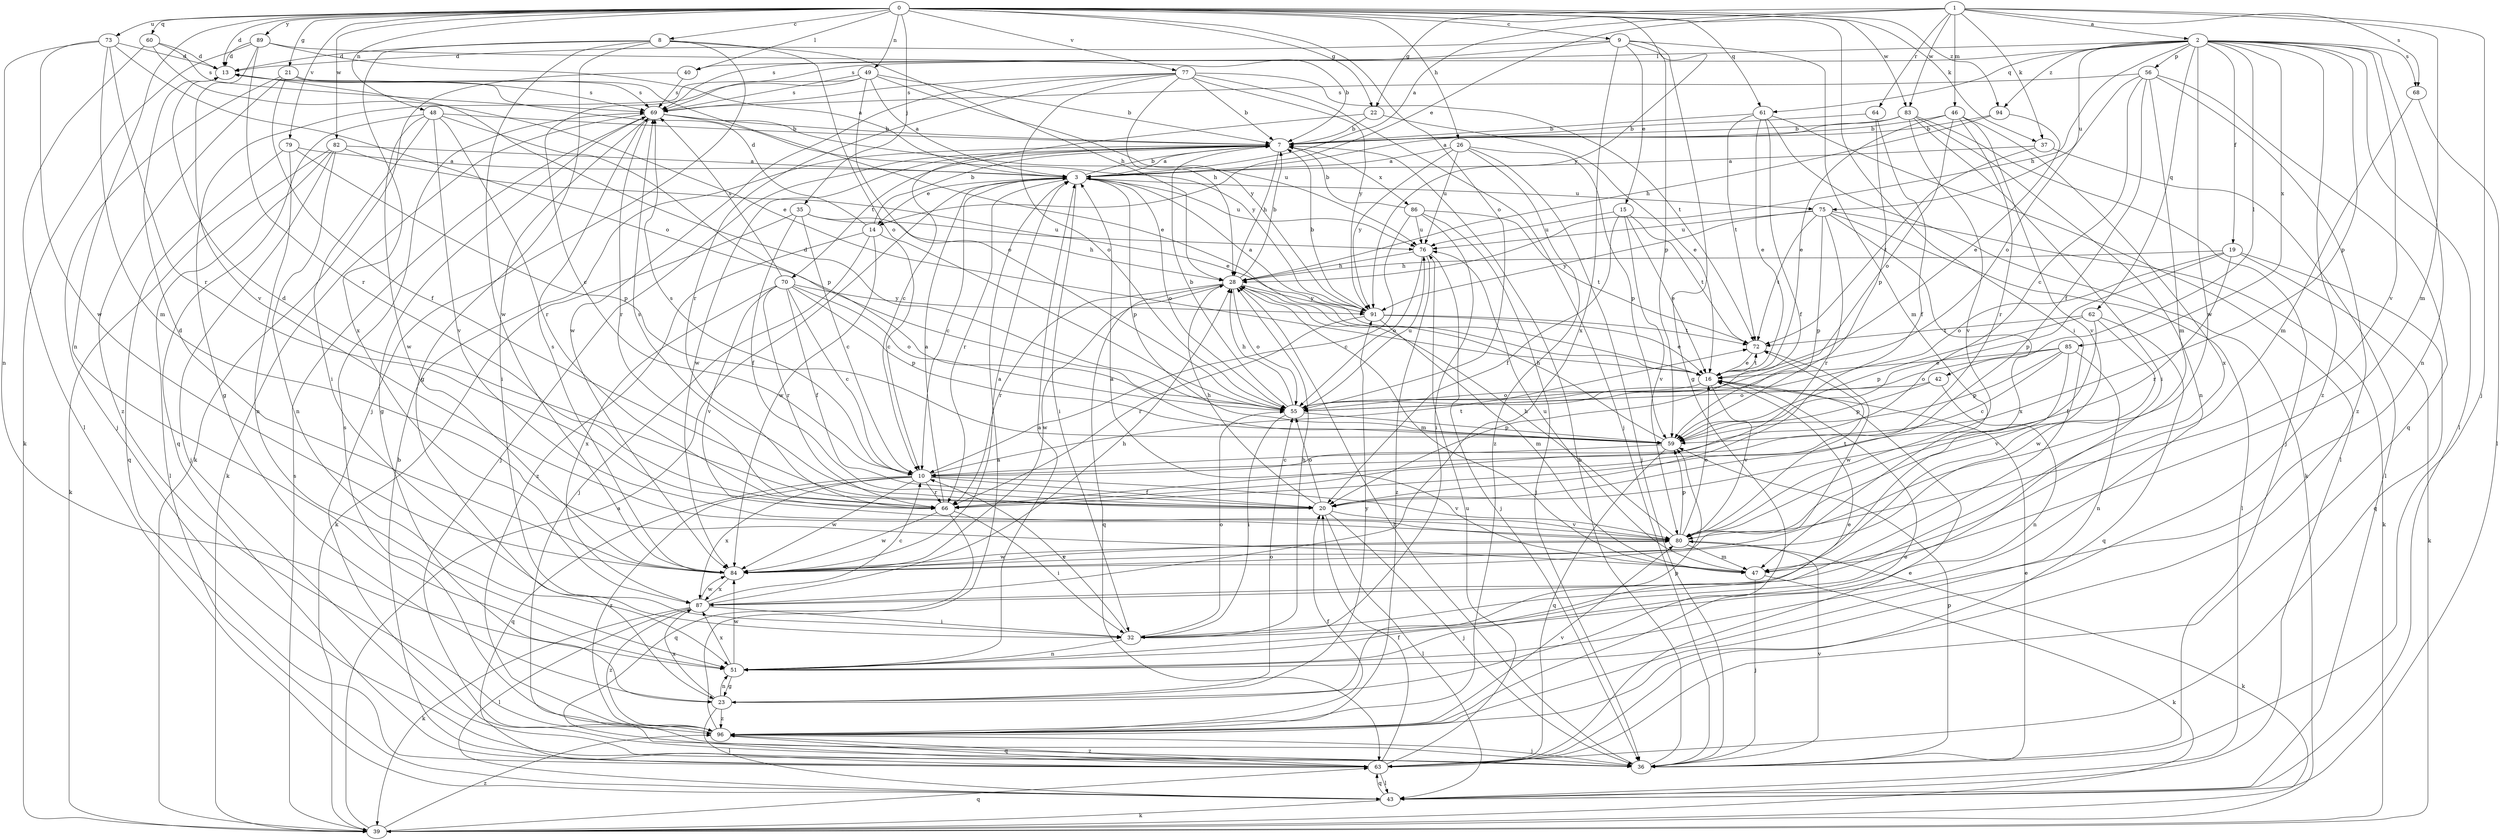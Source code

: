 strict digraph  {
0;
1;
2;
3;
7;
8;
9;
10;
13;
14;
15;
16;
19;
20;
21;
22;
23;
26;
28;
32;
35;
36;
37;
39;
40;
42;
43;
46;
47;
48;
49;
51;
55;
56;
59;
60;
61;
62;
63;
64;
66;
68;
69;
70;
72;
73;
75;
76;
77;
79;
80;
82;
83;
84;
85;
86;
87;
89;
91;
94;
96;
0 -> 8  [label=c];
0 -> 9  [label=c];
0 -> 13  [label=d];
0 -> 21  [label=g];
0 -> 22  [label=g];
0 -> 26  [label=h];
0 -> 32  [label=i];
0 -> 35  [label=j];
0 -> 37  [label=k];
0 -> 40  [label=l];
0 -> 48  [label=n];
0 -> 49  [label=n];
0 -> 51  [label=n];
0 -> 55  [label=o];
0 -> 60  [label=q];
0 -> 61  [label=q];
0 -> 73  [label=u];
0 -> 77  [label=v];
0 -> 79  [label=v];
0 -> 82  [label=w];
0 -> 83  [label=w];
0 -> 89  [label=y];
0 -> 91  [label=y];
0 -> 94  [label=z];
1 -> 2  [label=a];
1 -> 3  [label=a];
1 -> 14  [label=e];
1 -> 22  [label=g];
1 -> 36  [label=j];
1 -> 37  [label=k];
1 -> 46  [label=m];
1 -> 47  [label=m];
1 -> 64  [label=r];
1 -> 68  [label=s];
1 -> 83  [label=w];
2 -> 19  [label=f];
2 -> 28  [label=h];
2 -> 40  [label=l];
2 -> 42  [label=l];
2 -> 43  [label=l];
2 -> 51  [label=n];
2 -> 56  [label=p];
2 -> 59  [label=p];
2 -> 61  [label=q];
2 -> 62  [label=q];
2 -> 68  [label=s];
2 -> 69  [label=s];
2 -> 75  [label=u];
2 -> 80  [label=v];
2 -> 84  [label=w];
2 -> 85  [label=x];
2 -> 94  [label=z];
2 -> 96  [label=z];
3 -> 7  [label=b];
3 -> 10  [label=c];
3 -> 14  [label=e];
3 -> 32  [label=i];
3 -> 55  [label=o];
3 -> 59  [label=p];
3 -> 66  [label=r];
3 -> 75  [label=u];
3 -> 76  [label=u];
7 -> 3  [label=a];
7 -> 28  [label=h];
7 -> 36  [label=j];
7 -> 70  [label=t];
7 -> 84  [label=w];
7 -> 86  [label=x];
8 -> 13  [label=d];
8 -> 23  [label=g];
8 -> 28  [label=h];
8 -> 36  [label=j];
8 -> 55  [label=o];
8 -> 84  [label=w];
8 -> 87  [label=x];
9 -> 13  [label=d];
9 -> 15  [label=e];
9 -> 23  [label=g];
9 -> 47  [label=m];
9 -> 59  [label=p];
9 -> 69  [label=s];
9 -> 87  [label=x];
10 -> 20  [label=f];
10 -> 63  [label=q];
10 -> 66  [label=r];
10 -> 69  [label=s];
10 -> 72  [label=t];
10 -> 80  [label=v];
10 -> 84  [label=w];
10 -> 87  [label=x];
10 -> 96  [label=z];
13 -> 69  [label=s];
14 -> 7  [label=b];
14 -> 10  [label=c];
14 -> 13  [label=d];
14 -> 36  [label=j];
14 -> 84  [label=w];
14 -> 96  [label=z];
15 -> 16  [label=e];
15 -> 20  [label=f];
15 -> 72  [label=t];
15 -> 76  [label=u];
15 -> 80  [label=v];
16 -> 55  [label=o];
16 -> 72  [label=t];
16 -> 80  [label=v];
19 -> 28  [label=h];
19 -> 39  [label=k];
19 -> 55  [label=o];
19 -> 59  [label=p];
19 -> 63  [label=q];
19 -> 66  [label=r];
20 -> 13  [label=d];
20 -> 28  [label=h];
20 -> 36  [label=j];
20 -> 43  [label=l];
20 -> 55  [label=o];
20 -> 69  [label=s];
20 -> 80  [label=v];
21 -> 16  [label=e];
21 -> 20  [label=f];
21 -> 36  [label=j];
21 -> 69  [label=s];
21 -> 96  [label=z];
22 -> 7  [label=b];
22 -> 10  [label=c];
22 -> 16  [label=e];
23 -> 43  [label=l];
23 -> 51  [label=n];
23 -> 55  [label=o];
23 -> 59  [label=p];
23 -> 87  [label=x];
23 -> 91  [label=y];
23 -> 96  [label=z];
26 -> 3  [label=a];
26 -> 36  [label=j];
26 -> 59  [label=p];
26 -> 76  [label=u];
26 -> 91  [label=y];
26 -> 96  [label=z];
28 -> 7  [label=b];
28 -> 47  [label=m];
28 -> 55  [label=o];
28 -> 63  [label=q];
28 -> 66  [label=r];
28 -> 84  [label=w];
28 -> 91  [label=y];
32 -> 10  [label=c];
32 -> 28  [label=h];
32 -> 51  [label=n];
32 -> 55  [label=o];
35 -> 10  [label=c];
35 -> 20  [label=f];
35 -> 28  [label=h];
35 -> 39  [label=k];
35 -> 76  [label=u];
36 -> 7  [label=b];
36 -> 16  [label=e];
36 -> 28  [label=h];
36 -> 59  [label=p];
36 -> 80  [label=v];
37 -> 3  [label=a];
37 -> 43  [label=l];
37 -> 72  [label=t];
39 -> 3  [label=a];
39 -> 63  [label=q];
39 -> 69  [label=s];
39 -> 96  [label=z];
40 -> 39  [label=k];
40 -> 69  [label=s];
42 -> 51  [label=n];
42 -> 55  [label=o];
42 -> 59  [label=p];
43 -> 39  [label=k];
43 -> 63  [label=q];
46 -> 7  [label=b];
46 -> 16  [label=e];
46 -> 55  [label=o];
46 -> 66  [label=r];
46 -> 80  [label=v];
46 -> 87  [label=x];
47 -> 3  [label=a];
47 -> 36  [label=j];
47 -> 39  [label=k];
47 -> 76  [label=u];
48 -> 7  [label=b];
48 -> 32  [label=i];
48 -> 59  [label=p];
48 -> 63  [label=q];
48 -> 66  [label=r];
48 -> 80  [label=v];
48 -> 84  [label=w];
49 -> 3  [label=a];
49 -> 7  [label=b];
49 -> 10  [label=c];
49 -> 23  [label=g];
49 -> 55  [label=o];
49 -> 69  [label=s];
49 -> 91  [label=y];
51 -> 3  [label=a];
51 -> 16  [label=e];
51 -> 23  [label=g];
51 -> 84  [label=w];
51 -> 87  [label=x];
55 -> 7  [label=b];
55 -> 13  [label=d];
55 -> 28  [label=h];
55 -> 32  [label=i];
55 -> 59  [label=p];
55 -> 76  [label=u];
56 -> 10  [label=c];
56 -> 20  [label=f];
56 -> 47  [label=m];
56 -> 55  [label=o];
56 -> 63  [label=q];
56 -> 69  [label=s];
56 -> 96  [label=z];
59 -> 10  [label=c];
59 -> 28  [label=h];
59 -> 63  [label=q];
60 -> 13  [label=d];
60 -> 16  [label=e];
60 -> 43  [label=l];
60 -> 69  [label=s];
61 -> 7  [label=b];
61 -> 16  [label=e];
61 -> 20  [label=f];
61 -> 39  [label=k];
61 -> 43  [label=l];
61 -> 72  [label=t];
62 -> 20  [label=f];
62 -> 59  [label=p];
62 -> 63  [label=q];
62 -> 72  [label=t];
62 -> 84  [label=w];
63 -> 7  [label=b];
63 -> 16  [label=e];
63 -> 20  [label=f];
63 -> 43  [label=l];
63 -> 76  [label=u];
63 -> 96  [label=z];
64 -> 7  [label=b];
64 -> 20  [label=f];
64 -> 59  [label=p];
66 -> 3  [label=a];
66 -> 32  [label=i];
66 -> 63  [label=q];
66 -> 84  [label=w];
68 -> 43  [label=l];
68 -> 47  [label=m];
69 -> 7  [label=b];
69 -> 23  [label=g];
69 -> 32  [label=i];
69 -> 39  [label=k];
69 -> 66  [label=r];
69 -> 76  [label=u];
69 -> 91  [label=y];
70 -> 10  [label=c];
70 -> 20  [label=f];
70 -> 55  [label=o];
70 -> 59  [label=p];
70 -> 66  [label=r];
70 -> 69  [label=s];
70 -> 80  [label=v];
70 -> 87  [label=x];
70 -> 91  [label=y];
72 -> 16  [label=e];
72 -> 84  [label=w];
73 -> 13  [label=d];
73 -> 47  [label=m];
73 -> 51  [label=n];
73 -> 55  [label=o];
73 -> 66  [label=r];
73 -> 84  [label=w];
75 -> 39  [label=k];
75 -> 43  [label=l];
75 -> 59  [label=p];
75 -> 66  [label=r];
75 -> 72  [label=t];
75 -> 76  [label=u];
75 -> 87  [label=x];
75 -> 91  [label=y];
76 -> 28  [label=h];
76 -> 36  [label=j];
76 -> 55  [label=o];
76 -> 96  [label=z];
77 -> 7  [label=b];
77 -> 28  [label=h];
77 -> 36  [label=j];
77 -> 55  [label=o];
77 -> 66  [label=r];
77 -> 69  [label=s];
77 -> 72  [label=t];
77 -> 84  [label=w];
77 -> 91  [label=y];
79 -> 3  [label=a];
79 -> 51  [label=n];
79 -> 59  [label=p];
79 -> 63  [label=q];
80 -> 16  [label=e];
80 -> 28  [label=h];
80 -> 39  [label=k];
80 -> 47  [label=m];
80 -> 59  [label=p];
80 -> 72  [label=t];
80 -> 84  [label=w];
82 -> 3  [label=a];
82 -> 16  [label=e];
82 -> 36  [label=j];
82 -> 39  [label=k];
82 -> 43  [label=l];
82 -> 51  [label=n];
83 -> 3  [label=a];
83 -> 7  [label=b];
83 -> 32  [label=i];
83 -> 36  [label=j];
83 -> 51  [label=n];
83 -> 80  [label=v];
84 -> 3  [label=a];
84 -> 13  [label=d];
84 -> 69  [label=s];
84 -> 80  [label=v];
84 -> 87  [label=x];
85 -> 10  [label=c];
85 -> 16  [label=e];
85 -> 51  [label=n];
85 -> 55  [label=o];
85 -> 59  [label=p];
85 -> 80  [label=v];
86 -> 7  [label=b];
86 -> 10  [label=c];
86 -> 32  [label=i];
86 -> 36  [label=j];
86 -> 72  [label=t];
86 -> 76  [label=u];
87 -> 10  [label=c];
87 -> 28  [label=h];
87 -> 32  [label=i];
87 -> 39  [label=k];
87 -> 43  [label=l];
87 -> 84  [label=w];
87 -> 96  [label=z];
89 -> 3  [label=a];
89 -> 7  [label=b];
89 -> 13  [label=d];
89 -> 39  [label=k];
89 -> 66  [label=r];
89 -> 80  [label=v];
91 -> 3  [label=a];
91 -> 7  [label=b];
91 -> 16  [label=e];
91 -> 47  [label=m];
91 -> 66  [label=r];
91 -> 72  [label=t];
94 -> 7  [label=b];
94 -> 16  [label=e];
94 -> 28  [label=h];
96 -> 3  [label=a];
96 -> 16  [label=e];
96 -> 20  [label=f];
96 -> 36  [label=j];
96 -> 63  [label=q];
96 -> 69  [label=s];
96 -> 80  [label=v];
}
